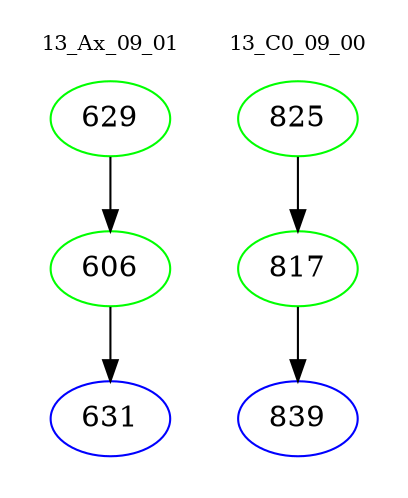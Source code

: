 digraph{
subgraph cluster_0 {
color = white
label = "13_Ax_09_01";
fontsize=10;
T0_629 [label="629", color="green"]
T0_629 -> T0_606 [color="black"]
T0_606 [label="606", color="green"]
T0_606 -> T0_631 [color="black"]
T0_631 [label="631", color="blue"]
}
subgraph cluster_1 {
color = white
label = "13_C0_09_00";
fontsize=10;
T1_825 [label="825", color="green"]
T1_825 -> T1_817 [color="black"]
T1_817 [label="817", color="green"]
T1_817 -> T1_839 [color="black"]
T1_839 [label="839", color="blue"]
}
}
